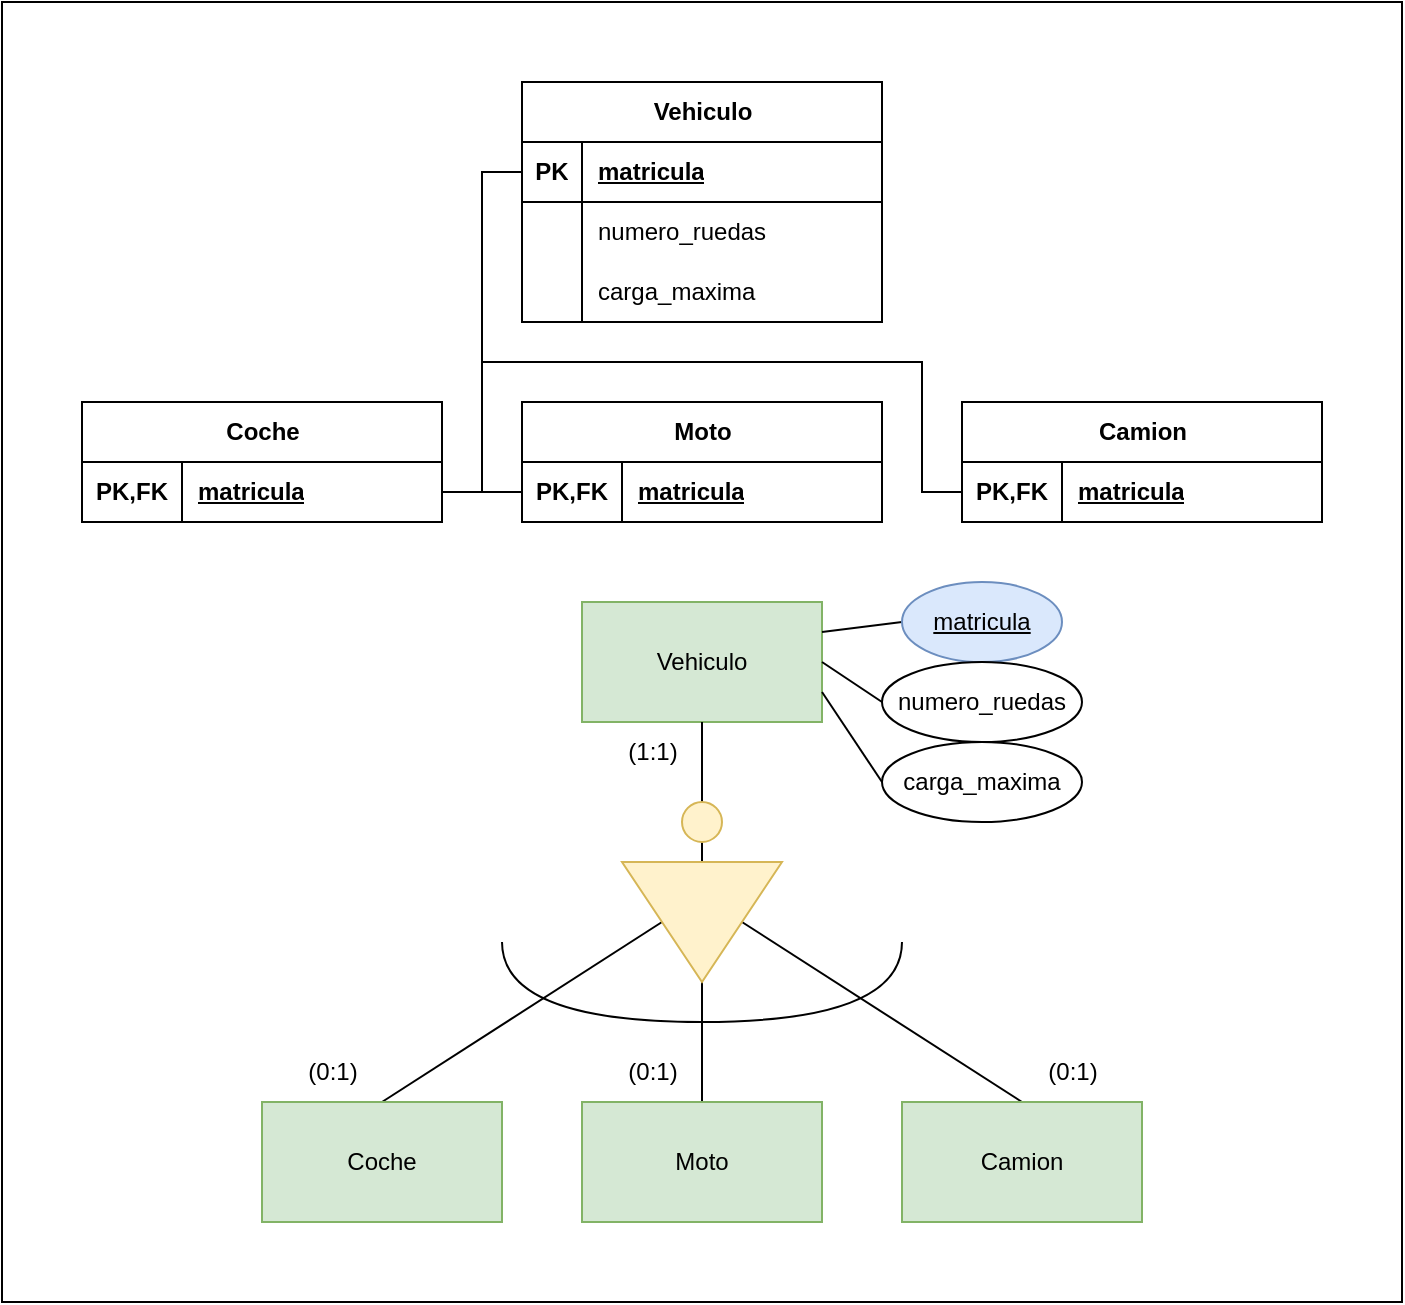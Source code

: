 <mxfile version="26.0.11">
  <diagram name="Page-1" id="sJQhUPBWpJW9KDEtCvfj">
    <mxGraphModel dx="1366" dy="759" grid="1" gridSize="10" guides="1" tooltips="1" connect="1" arrows="1" fold="1" page="1" pageScale="1" pageWidth="850" pageHeight="1100" math="0" shadow="0">
      <root>
        <mxCell id="0" />
        <mxCell id="1" parent="0" />
        <mxCell id="W6q4LjrihfKNPNCk5p_2-120" value="" style="group" vertex="1" connectable="0" parent="1">
          <mxGeometry width="700" height="650" as="geometry" />
        </mxCell>
        <mxCell id="W6q4LjrihfKNPNCk5p_2-118" value="" style="rounded=0;whiteSpace=wrap;html=1;" vertex="1" parent="W6q4LjrihfKNPNCk5p_2-120">
          <mxGeometry width="700" height="650" as="geometry" />
        </mxCell>
        <mxCell id="W6q4LjrihfKNPNCk5p_2-57" value="Vehiculo" style="rounded=0;whiteSpace=wrap;html=1;fillColor=#d5e8d4;strokeColor=#82b366;" vertex="1" parent="W6q4LjrihfKNPNCk5p_2-120">
          <mxGeometry x="290" y="300" width="120" height="60" as="geometry" />
        </mxCell>
        <mxCell id="W6q4LjrihfKNPNCk5p_2-63" style="edgeStyle=orthogonalEdgeStyle;rounded=0;orthogonalLoop=1;jettySize=auto;html=1;exitX=0;exitY=0.5;exitDx=0;exitDy=0;entryX=0.5;entryY=1;entryDx=0;entryDy=0;endArrow=none;startFill=0;" edge="1" parent="W6q4LjrihfKNPNCk5p_2-120" source="W6q4LjrihfKNPNCk5p_2-59" target="W6q4LjrihfKNPNCk5p_2-60">
          <mxGeometry relative="1" as="geometry" />
        </mxCell>
        <mxCell id="W6q4LjrihfKNPNCk5p_2-67" style="edgeStyle=orthogonalEdgeStyle;rounded=0;orthogonalLoop=1;jettySize=auto;html=1;exitX=1;exitY=0.5;exitDx=0;exitDy=0;entryX=0.5;entryY=0;entryDx=0;entryDy=0;endArrow=none;startFill=0;" edge="1" parent="W6q4LjrihfKNPNCk5p_2-120" source="W6q4LjrihfKNPNCk5p_2-59" target="W6q4LjrihfKNPNCk5p_2-64">
          <mxGeometry relative="1" as="geometry" />
        </mxCell>
        <mxCell id="W6q4LjrihfKNPNCk5p_2-68" style="rounded=0;orthogonalLoop=1;jettySize=auto;html=1;exitX=0.5;exitY=1;exitDx=0;exitDy=0;entryX=0.5;entryY=0;entryDx=0;entryDy=0;endArrow=none;startFill=0;" edge="1" parent="W6q4LjrihfKNPNCk5p_2-120" source="W6q4LjrihfKNPNCk5p_2-59" target="W6q4LjrihfKNPNCk5p_2-65">
          <mxGeometry relative="1" as="geometry" />
        </mxCell>
        <mxCell id="W6q4LjrihfKNPNCk5p_2-69" style="rounded=0;orthogonalLoop=1;jettySize=auto;html=1;exitX=0.5;exitY=0;exitDx=0;exitDy=0;entryX=0.5;entryY=0;entryDx=0;entryDy=0;endArrow=none;startFill=0;" edge="1" parent="W6q4LjrihfKNPNCk5p_2-120" source="W6q4LjrihfKNPNCk5p_2-59" target="W6q4LjrihfKNPNCk5p_2-66">
          <mxGeometry relative="1" as="geometry" />
        </mxCell>
        <mxCell id="W6q4LjrihfKNPNCk5p_2-59" value="" style="triangle;whiteSpace=wrap;html=1;rotation=90;fillColor=#fff2cc;strokeColor=#d6b656;" vertex="1" parent="W6q4LjrihfKNPNCk5p_2-120">
          <mxGeometry x="320" y="420" width="60" height="80" as="geometry" />
        </mxCell>
        <mxCell id="W6q4LjrihfKNPNCk5p_2-62" style="edgeStyle=orthogonalEdgeStyle;rounded=0;orthogonalLoop=1;jettySize=auto;html=1;exitX=0.5;exitY=0;exitDx=0;exitDy=0;entryX=0.5;entryY=1;entryDx=0;entryDy=0;endArrow=none;startFill=0;" edge="1" parent="W6q4LjrihfKNPNCk5p_2-120" source="W6q4LjrihfKNPNCk5p_2-60" target="W6q4LjrihfKNPNCk5p_2-57">
          <mxGeometry relative="1" as="geometry" />
        </mxCell>
        <mxCell id="W6q4LjrihfKNPNCk5p_2-60" value="" style="ellipse;whiteSpace=wrap;html=1;aspect=fixed;fillColor=#fff2cc;strokeColor=#d6b656;" vertex="1" parent="W6q4LjrihfKNPNCk5p_2-120">
          <mxGeometry x="340" y="400" width="20" height="20" as="geometry" />
        </mxCell>
        <mxCell id="W6q4LjrihfKNPNCk5p_2-64" value="Moto" style="rounded=0;whiteSpace=wrap;html=1;fillColor=#d5e8d4;strokeColor=#82b366;" vertex="1" parent="W6q4LjrihfKNPNCk5p_2-120">
          <mxGeometry x="290" y="550" width="120" height="60" as="geometry" />
        </mxCell>
        <mxCell id="W6q4LjrihfKNPNCk5p_2-65" value="Coche" style="rounded=0;whiteSpace=wrap;html=1;fillColor=#d5e8d4;strokeColor=#82b366;" vertex="1" parent="W6q4LjrihfKNPNCk5p_2-120">
          <mxGeometry x="130" y="550" width="120" height="60" as="geometry" />
        </mxCell>
        <mxCell id="W6q4LjrihfKNPNCk5p_2-66" value="Camion" style="rounded=0;whiteSpace=wrap;html=1;fillColor=#d5e8d4;strokeColor=#82b366;" vertex="1" parent="W6q4LjrihfKNPNCk5p_2-120">
          <mxGeometry x="450" y="550" width="120" height="60" as="geometry" />
        </mxCell>
        <mxCell id="W6q4LjrihfKNPNCk5p_2-71" value="" style="shape=requiredInterface;html=1;verticalLabelPosition=bottom;sketch=0;rotation=90;" vertex="1" parent="W6q4LjrihfKNPNCk5p_2-120">
          <mxGeometry x="330" y="390" width="40" height="200" as="geometry" />
        </mxCell>
        <mxCell id="W6q4LjrihfKNPNCk5p_2-75" style="rounded=0;orthogonalLoop=1;jettySize=auto;html=1;exitX=0;exitY=0.5;exitDx=0;exitDy=0;entryX=1;entryY=0.25;entryDx=0;entryDy=0;endArrow=none;startFill=0;" edge="1" parent="W6q4LjrihfKNPNCk5p_2-120" source="W6q4LjrihfKNPNCk5p_2-72" target="W6q4LjrihfKNPNCk5p_2-57">
          <mxGeometry relative="1" as="geometry" />
        </mxCell>
        <mxCell id="W6q4LjrihfKNPNCk5p_2-72" value="matricula" style="ellipse;whiteSpace=wrap;html=1;fillColor=#dae8fc;strokeColor=#6c8ebf;fontStyle=4" vertex="1" parent="W6q4LjrihfKNPNCk5p_2-120">
          <mxGeometry x="450" y="290" width="80" height="40" as="geometry" />
        </mxCell>
        <mxCell id="W6q4LjrihfKNPNCk5p_2-76" style="rounded=0;orthogonalLoop=1;jettySize=auto;html=1;exitX=0;exitY=0.5;exitDx=0;exitDy=0;entryX=1;entryY=0.5;entryDx=0;entryDy=0;endArrow=none;startFill=0;" edge="1" parent="W6q4LjrihfKNPNCk5p_2-120" source="W6q4LjrihfKNPNCk5p_2-73" target="W6q4LjrihfKNPNCk5p_2-57">
          <mxGeometry relative="1" as="geometry" />
        </mxCell>
        <mxCell id="W6q4LjrihfKNPNCk5p_2-73" value="numero_ruedas" style="ellipse;whiteSpace=wrap;html=1;" vertex="1" parent="W6q4LjrihfKNPNCk5p_2-120">
          <mxGeometry x="440" y="330" width="100" height="40" as="geometry" />
        </mxCell>
        <mxCell id="W6q4LjrihfKNPNCk5p_2-77" style="rounded=0;orthogonalLoop=1;jettySize=auto;html=1;exitX=0;exitY=0.5;exitDx=0;exitDy=0;entryX=1;entryY=0.75;entryDx=0;entryDy=0;endArrow=none;startFill=0;" edge="1" parent="W6q4LjrihfKNPNCk5p_2-120" source="W6q4LjrihfKNPNCk5p_2-74" target="W6q4LjrihfKNPNCk5p_2-57">
          <mxGeometry relative="1" as="geometry" />
        </mxCell>
        <mxCell id="W6q4LjrihfKNPNCk5p_2-74" value="carga_maxima" style="ellipse;whiteSpace=wrap;html=1;" vertex="1" parent="W6q4LjrihfKNPNCk5p_2-120">
          <mxGeometry x="440" y="370" width="100" height="40" as="geometry" />
        </mxCell>
        <mxCell id="W6q4LjrihfKNPNCk5p_2-78" value="Vehiculo" style="shape=table;startSize=30;container=1;collapsible=1;childLayout=tableLayout;fixedRows=1;rowLines=0;fontStyle=1;align=center;resizeLast=1;html=1;" vertex="1" parent="W6q4LjrihfKNPNCk5p_2-120">
          <mxGeometry x="260" y="40" width="180" height="120" as="geometry" />
        </mxCell>
        <mxCell id="W6q4LjrihfKNPNCk5p_2-79" value="" style="shape=tableRow;horizontal=0;startSize=0;swimlaneHead=0;swimlaneBody=0;fillColor=none;collapsible=0;dropTarget=0;points=[[0,0.5],[1,0.5]];portConstraint=eastwest;top=0;left=0;right=0;bottom=1;" vertex="1" parent="W6q4LjrihfKNPNCk5p_2-78">
          <mxGeometry y="30" width="180" height="30" as="geometry" />
        </mxCell>
        <mxCell id="W6q4LjrihfKNPNCk5p_2-80" value="PK" style="shape=partialRectangle;connectable=0;fillColor=none;top=0;left=0;bottom=0;right=0;fontStyle=1;overflow=hidden;whiteSpace=wrap;html=1;" vertex="1" parent="W6q4LjrihfKNPNCk5p_2-79">
          <mxGeometry width="30" height="30" as="geometry">
            <mxRectangle width="30" height="30" as="alternateBounds" />
          </mxGeometry>
        </mxCell>
        <mxCell id="W6q4LjrihfKNPNCk5p_2-81" value="matricula" style="shape=partialRectangle;connectable=0;fillColor=none;top=0;left=0;bottom=0;right=0;align=left;spacingLeft=6;fontStyle=5;overflow=hidden;whiteSpace=wrap;html=1;" vertex="1" parent="W6q4LjrihfKNPNCk5p_2-79">
          <mxGeometry x="30" width="150" height="30" as="geometry">
            <mxRectangle width="150" height="30" as="alternateBounds" />
          </mxGeometry>
        </mxCell>
        <mxCell id="W6q4LjrihfKNPNCk5p_2-82" value="" style="shape=tableRow;horizontal=0;startSize=0;swimlaneHead=0;swimlaneBody=0;fillColor=none;collapsible=0;dropTarget=0;points=[[0,0.5],[1,0.5]];portConstraint=eastwest;top=0;left=0;right=0;bottom=0;" vertex="1" parent="W6q4LjrihfKNPNCk5p_2-78">
          <mxGeometry y="60" width="180" height="30" as="geometry" />
        </mxCell>
        <mxCell id="W6q4LjrihfKNPNCk5p_2-83" value="" style="shape=partialRectangle;connectable=0;fillColor=none;top=0;left=0;bottom=0;right=0;editable=1;overflow=hidden;whiteSpace=wrap;html=1;" vertex="1" parent="W6q4LjrihfKNPNCk5p_2-82">
          <mxGeometry width="30" height="30" as="geometry">
            <mxRectangle width="30" height="30" as="alternateBounds" />
          </mxGeometry>
        </mxCell>
        <mxCell id="W6q4LjrihfKNPNCk5p_2-84" value="numero_ruedas" style="shape=partialRectangle;connectable=0;fillColor=none;top=0;left=0;bottom=0;right=0;align=left;spacingLeft=6;overflow=hidden;whiteSpace=wrap;html=1;" vertex="1" parent="W6q4LjrihfKNPNCk5p_2-82">
          <mxGeometry x="30" width="150" height="30" as="geometry">
            <mxRectangle width="150" height="30" as="alternateBounds" />
          </mxGeometry>
        </mxCell>
        <mxCell id="W6q4LjrihfKNPNCk5p_2-85" value="" style="shape=tableRow;horizontal=0;startSize=0;swimlaneHead=0;swimlaneBody=0;fillColor=none;collapsible=0;dropTarget=0;points=[[0,0.5],[1,0.5]];portConstraint=eastwest;top=0;left=0;right=0;bottom=0;" vertex="1" parent="W6q4LjrihfKNPNCk5p_2-78">
          <mxGeometry y="90" width="180" height="30" as="geometry" />
        </mxCell>
        <mxCell id="W6q4LjrihfKNPNCk5p_2-86" value="" style="shape=partialRectangle;connectable=0;fillColor=none;top=0;left=0;bottom=0;right=0;editable=1;overflow=hidden;whiteSpace=wrap;html=1;" vertex="1" parent="W6q4LjrihfKNPNCk5p_2-85">
          <mxGeometry width="30" height="30" as="geometry">
            <mxRectangle width="30" height="30" as="alternateBounds" />
          </mxGeometry>
        </mxCell>
        <mxCell id="W6q4LjrihfKNPNCk5p_2-87" value="carga_maxima" style="shape=partialRectangle;connectable=0;fillColor=none;top=0;left=0;bottom=0;right=0;align=left;spacingLeft=6;overflow=hidden;whiteSpace=wrap;html=1;" vertex="1" parent="W6q4LjrihfKNPNCk5p_2-85">
          <mxGeometry x="30" width="150" height="30" as="geometry">
            <mxRectangle width="150" height="30" as="alternateBounds" />
          </mxGeometry>
        </mxCell>
        <mxCell id="W6q4LjrihfKNPNCk5p_2-91" value="Coche" style="shape=table;startSize=30;container=1;collapsible=1;childLayout=tableLayout;fixedRows=1;rowLines=0;fontStyle=1;align=center;resizeLast=1;html=1;" vertex="1" parent="W6q4LjrihfKNPNCk5p_2-120">
          <mxGeometry x="40" y="200" width="180" height="60" as="geometry" />
        </mxCell>
        <mxCell id="W6q4LjrihfKNPNCk5p_2-92" value="" style="shape=tableRow;horizontal=0;startSize=0;swimlaneHead=0;swimlaneBody=0;fillColor=none;collapsible=0;dropTarget=0;points=[[0,0.5],[1,0.5]];portConstraint=eastwest;top=0;left=0;right=0;bottom=1;" vertex="1" parent="W6q4LjrihfKNPNCk5p_2-91">
          <mxGeometry y="30" width="180" height="30" as="geometry" />
        </mxCell>
        <mxCell id="W6q4LjrihfKNPNCk5p_2-93" value="PK,FK" style="shape=partialRectangle;connectable=0;fillColor=none;top=0;left=0;bottom=0;right=0;fontStyle=1;overflow=hidden;whiteSpace=wrap;html=1;" vertex="1" parent="W6q4LjrihfKNPNCk5p_2-92">
          <mxGeometry width="50" height="30" as="geometry">
            <mxRectangle width="50" height="30" as="alternateBounds" />
          </mxGeometry>
        </mxCell>
        <mxCell id="W6q4LjrihfKNPNCk5p_2-94" value="matricula" style="shape=partialRectangle;connectable=0;fillColor=none;top=0;left=0;bottom=0;right=0;align=left;spacingLeft=6;fontStyle=5;overflow=hidden;whiteSpace=wrap;html=1;" vertex="1" parent="W6q4LjrihfKNPNCk5p_2-92">
          <mxGeometry x="50" width="130" height="30" as="geometry">
            <mxRectangle width="130" height="30" as="alternateBounds" />
          </mxGeometry>
        </mxCell>
        <mxCell id="W6q4LjrihfKNPNCk5p_2-101" value="Moto" style="shape=table;startSize=30;container=1;collapsible=1;childLayout=tableLayout;fixedRows=1;rowLines=0;fontStyle=1;align=center;resizeLast=1;html=1;" vertex="1" parent="W6q4LjrihfKNPNCk5p_2-120">
          <mxGeometry x="260" y="200" width="180" height="60" as="geometry" />
        </mxCell>
        <mxCell id="W6q4LjrihfKNPNCk5p_2-102" value="" style="shape=tableRow;horizontal=0;startSize=0;swimlaneHead=0;swimlaneBody=0;fillColor=none;collapsible=0;dropTarget=0;points=[[0,0.5],[1,0.5]];portConstraint=eastwest;top=0;left=0;right=0;bottom=1;" vertex="1" parent="W6q4LjrihfKNPNCk5p_2-101">
          <mxGeometry y="30" width="180" height="30" as="geometry" />
        </mxCell>
        <mxCell id="W6q4LjrihfKNPNCk5p_2-103" value="PK,FK" style="shape=partialRectangle;connectable=0;fillColor=none;top=0;left=0;bottom=0;right=0;fontStyle=1;overflow=hidden;whiteSpace=wrap;html=1;" vertex="1" parent="W6q4LjrihfKNPNCk5p_2-102">
          <mxGeometry width="50" height="30" as="geometry">
            <mxRectangle width="50" height="30" as="alternateBounds" />
          </mxGeometry>
        </mxCell>
        <mxCell id="W6q4LjrihfKNPNCk5p_2-104" value="matricula" style="shape=partialRectangle;connectable=0;fillColor=none;top=0;left=0;bottom=0;right=0;align=left;spacingLeft=6;fontStyle=5;overflow=hidden;whiteSpace=wrap;html=1;" vertex="1" parent="W6q4LjrihfKNPNCk5p_2-102">
          <mxGeometry x="50" width="130" height="30" as="geometry">
            <mxRectangle width="130" height="30" as="alternateBounds" />
          </mxGeometry>
        </mxCell>
        <mxCell id="W6q4LjrihfKNPNCk5p_2-105" value="Camion" style="shape=table;startSize=30;container=1;collapsible=1;childLayout=tableLayout;fixedRows=1;rowLines=0;fontStyle=1;align=center;resizeLast=1;html=1;" vertex="1" parent="W6q4LjrihfKNPNCk5p_2-120">
          <mxGeometry x="480" y="200" width="180" height="60" as="geometry" />
        </mxCell>
        <mxCell id="W6q4LjrihfKNPNCk5p_2-106" value="" style="shape=tableRow;horizontal=0;startSize=0;swimlaneHead=0;swimlaneBody=0;fillColor=none;collapsible=0;dropTarget=0;points=[[0,0.5],[1,0.5]];portConstraint=eastwest;top=0;left=0;right=0;bottom=1;" vertex="1" parent="W6q4LjrihfKNPNCk5p_2-105">
          <mxGeometry y="30" width="180" height="30" as="geometry" />
        </mxCell>
        <mxCell id="W6q4LjrihfKNPNCk5p_2-107" value="PK,FK" style="shape=partialRectangle;connectable=0;fillColor=none;top=0;left=0;bottom=0;right=0;fontStyle=1;overflow=hidden;whiteSpace=wrap;html=1;" vertex="1" parent="W6q4LjrihfKNPNCk5p_2-106">
          <mxGeometry width="50" height="30" as="geometry">
            <mxRectangle width="50" height="30" as="alternateBounds" />
          </mxGeometry>
        </mxCell>
        <mxCell id="W6q4LjrihfKNPNCk5p_2-108" value="matricula" style="shape=partialRectangle;connectable=0;fillColor=none;top=0;left=0;bottom=0;right=0;align=left;spacingLeft=6;fontStyle=5;overflow=hidden;whiteSpace=wrap;html=1;" vertex="1" parent="W6q4LjrihfKNPNCk5p_2-106">
          <mxGeometry x="50" width="130" height="30" as="geometry">
            <mxRectangle width="130" height="30" as="alternateBounds" />
          </mxGeometry>
        </mxCell>
        <mxCell id="W6q4LjrihfKNPNCk5p_2-110" style="edgeStyle=orthogonalEdgeStyle;rounded=0;orthogonalLoop=1;jettySize=auto;html=1;exitX=0;exitY=0.5;exitDx=0;exitDy=0;entryX=1;entryY=0.5;entryDx=0;entryDy=0;endArrow=none;startFill=0;" edge="1" parent="W6q4LjrihfKNPNCk5p_2-120" source="W6q4LjrihfKNPNCk5p_2-79" target="W6q4LjrihfKNPNCk5p_2-92">
          <mxGeometry relative="1" as="geometry" />
        </mxCell>
        <mxCell id="W6q4LjrihfKNPNCk5p_2-111" style="edgeStyle=orthogonalEdgeStyle;rounded=0;orthogonalLoop=1;jettySize=auto;html=1;exitX=0;exitY=0.5;exitDx=0;exitDy=0;entryX=0;entryY=0.5;entryDx=0;entryDy=0;endArrow=none;startFill=0;" edge="1" parent="W6q4LjrihfKNPNCk5p_2-120" source="W6q4LjrihfKNPNCk5p_2-79" target="W6q4LjrihfKNPNCk5p_2-102">
          <mxGeometry relative="1" as="geometry" />
        </mxCell>
        <mxCell id="W6q4LjrihfKNPNCk5p_2-113" style="edgeStyle=orthogonalEdgeStyle;rounded=0;orthogonalLoop=1;jettySize=auto;html=1;exitX=0;exitY=0.5;exitDx=0;exitDy=0;entryX=0;entryY=0.5;entryDx=0;entryDy=0;endArrow=none;startFill=0;" edge="1" parent="W6q4LjrihfKNPNCk5p_2-120" source="W6q4LjrihfKNPNCk5p_2-79" target="W6q4LjrihfKNPNCk5p_2-106">
          <mxGeometry relative="1" as="geometry">
            <Array as="points">
              <mxPoint x="240" y="85" />
              <mxPoint x="240" y="180" />
              <mxPoint x="460" y="180" />
              <mxPoint x="460" y="245" />
            </Array>
          </mxGeometry>
        </mxCell>
        <mxCell id="W6q4LjrihfKNPNCk5p_2-114" value="(1:1)" style="text;html=1;align=center;verticalAlign=middle;resizable=0;points=[];autosize=1;strokeColor=none;fillColor=none;" vertex="1" parent="W6q4LjrihfKNPNCk5p_2-120">
          <mxGeometry x="300" y="360" width="50" height="30" as="geometry" />
        </mxCell>
        <mxCell id="W6q4LjrihfKNPNCk5p_2-115" value="(0:1)" style="text;html=1;align=center;verticalAlign=middle;resizable=0;points=[];autosize=1;strokeColor=none;fillColor=none;" vertex="1" parent="W6q4LjrihfKNPNCk5p_2-120">
          <mxGeometry x="140" y="520" width="50" height="30" as="geometry" />
        </mxCell>
        <mxCell id="W6q4LjrihfKNPNCk5p_2-116" value="(0:1)" style="text;html=1;align=center;verticalAlign=middle;resizable=0;points=[];autosize=1;strokeColor=none;fillColor=none;" vertex="1" parent="W6q4LjrihfKNPNCk5p_2-120">
          <mxGeometry x="300" y="520" width="50" height="30" as="geometry" />
        </mxCell>
        <mxCell id="W6q4LjrihfKNPNCk5p_2-117" value="(0:1)" style="text;html=1;align=center;verticalAlign=middle;resizable=0;points=[];autosize=1;strokeColor=none;fillColor=none;" vertex="1" parent="W6q4LjrihfKNPNCk5p_2-120">
          <mxGeometry x="510" y="520" width="50" height="30" as="geometry" />
        </mxCell>
      </root>
    </mxGraphModel>
  </diagram>
</mxfile>
